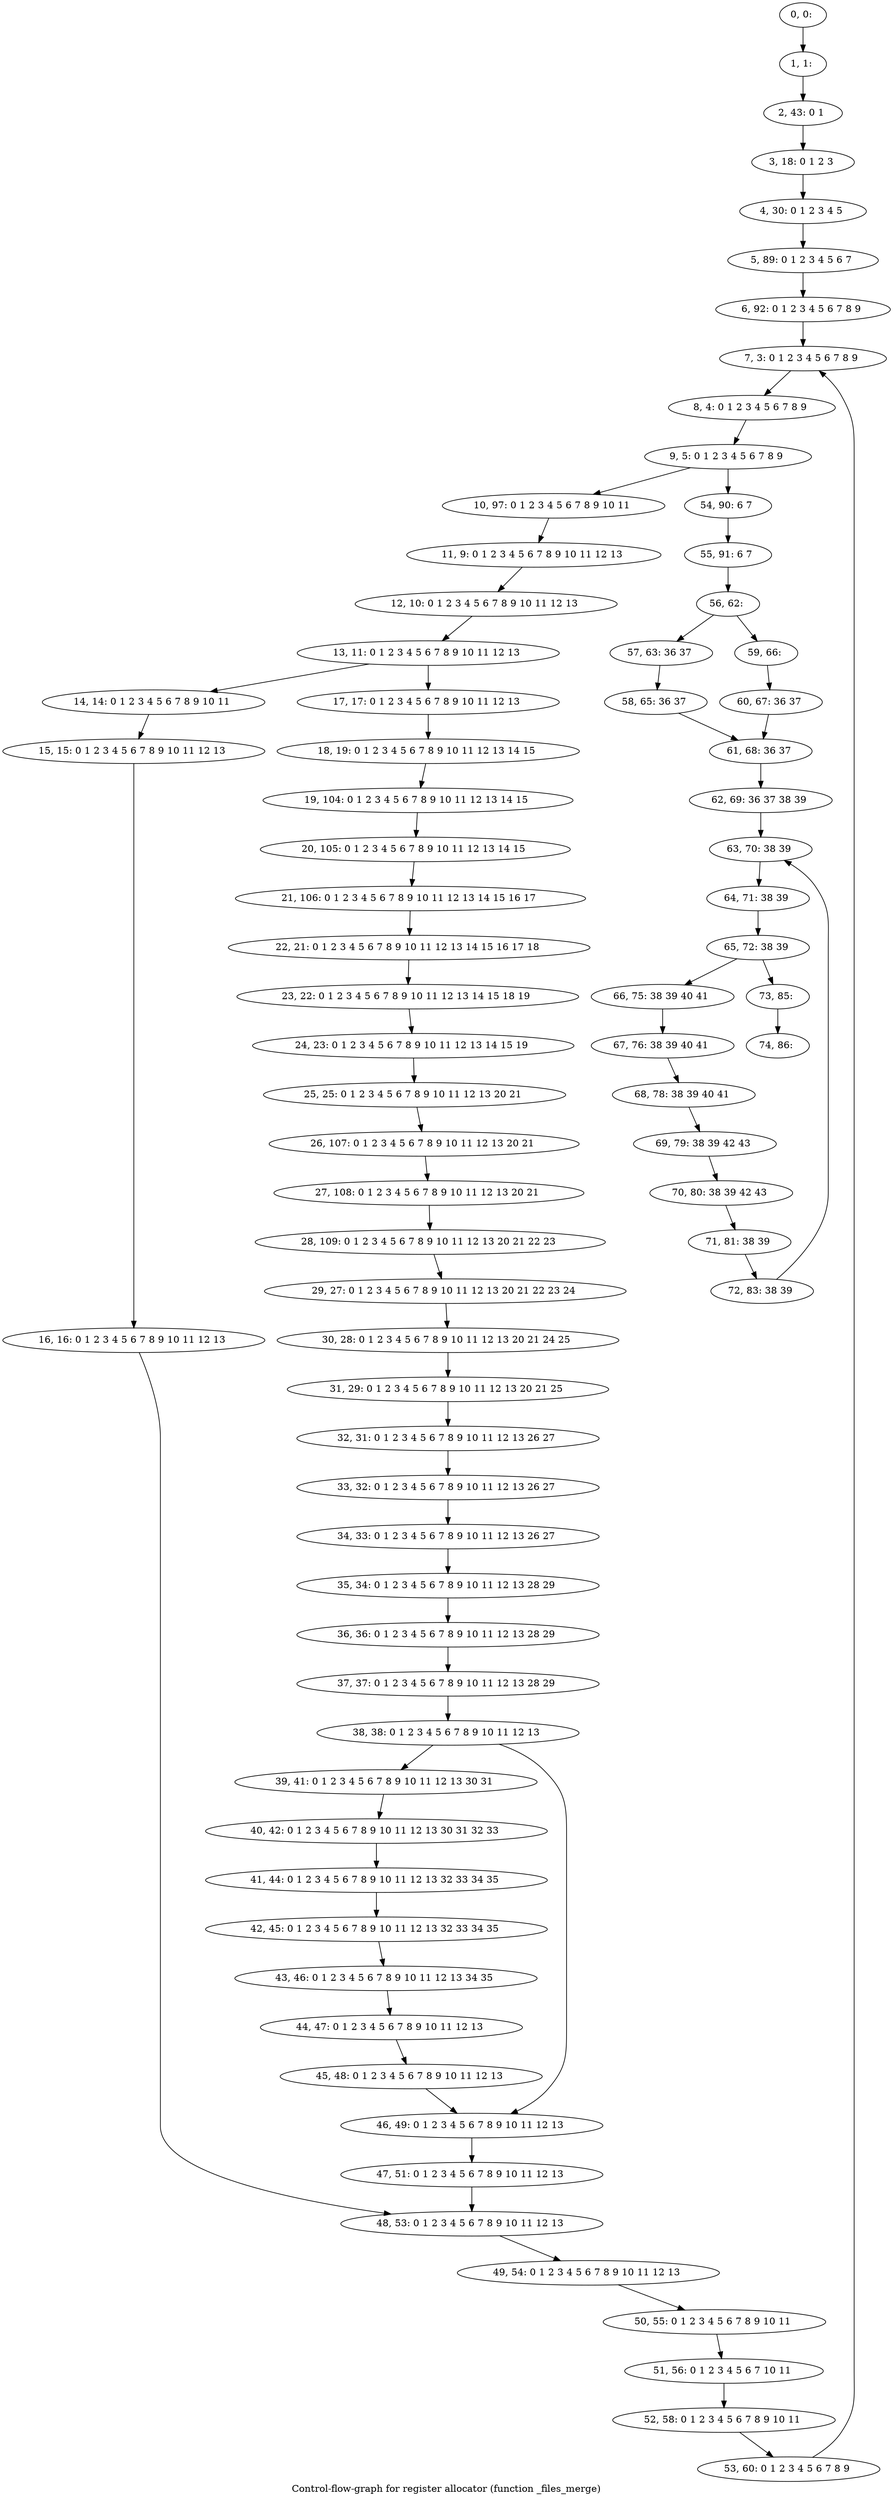 digraph G {
graph [label="Control-flow-graph for register allocator (function _files_merge)"]
0[label="0, 0: "];
1[label="1, 1: "];
2[label="2, 43: 0 1 "];
3[label="3, 18: 0 1 2 3 "];
4[label="4, 30: 0 1 2 3 4 5 "];
5[label="5, 89: 0 1 2 3 4 5 6 7 "];
6[label="6, 92: 0 1 2 3 4 5 6 7 8 9 "];
7[label="7, 3: 0 1 2 3 4 5 6 7 8 9 "];
8[label="8, 4: 0 1 2 3 4 5 6 7 8 9 "];
9[label="9, 5: 0 1 2 3 4 5 6 7 8 9 "];
10[label="10, 97: 0 1 2 3 4 5 6 7 8 9 10 11 "];
11[label="11, 9: 0 1 2 3 4 5 6 7 8 9 10 11 12 13 "];
12[label="12, 10: 0 1 2 3 4 5 6 7 8 9 10 11 12 13 "];
13[label="13, 11: 0 1 2 3 4 5 6 7 8 9 10 11 12 13 "];
14[label="14, 14: 0 1 2 3 4 5 6 7 8 9 10 11 "];
15[label="15, 15: 0 1 2 3 4 5 6 7 8 9 10 11 12 13 "];
16[label="16, 16: 0 1 2 3 4 5 6 7 8 9 10 11 12 13 "];
17[label="17, 17: 0 1 2 3 4 5 6 7 8 9 10 11 12 13 "];
18[label="18, 19: 0 1 2 3 4 5 6 7 8 9 10 11 12 13 14 15 "];
19[label="19, 104: 0 1 2 3 4 5 6 7 8 9 10 11 12 13 14 15 "];
20[label="20, 105: 0 1 2 3 4 5 6 7 8 9 10 11 12 13 14 15 "];
21[label="21, 106: 0 1 2 3 4 5 6 7 8 9 10 11 12 13 14 15 16 17 "];
22[label="22, 21: 0 1 2 3 4 5 6 7 8 9 10 11 12 13 14 15 16 17 18 "];
23[label="23, 22: 0 1 2 3 4 5 6 7 8 9 10 11 12 13 14 15 18 19 "];
24[label="24, 23: 0 1 2 3 4 5 6 7 8 9 10 11 12 13 14 15 19 "];
25[label="25, 25: 0 1 2 3 4 5 6 7 8 9 10 11 12 13 20 21 "];
26[label="26, 107: 0 1 2 3 4 5 6 7 8 9 10 11 12 13 20 21 "];
27[label="27, 108: 0 1 2 3 4 5 6 7 8 9 10 11 12 13 20 21 "];
28[label="28, 109: 0 1 2 3 4 5 6 7 8 9 10 11 12 13 20 21 22 23 "];
29[label="29, 27: 0 1 2 3 4 5 6 7 8 9 10 11 12 13 20 21 22 23 24 "];
30[label="30, 28: 0 1 2 3 4 5 6 7 8 9 10 11 12 13 20 21 24 25 "];
31[label="31, 29: 0 1 2 3 4 5 6 7 8 9 10 11 12 13 20 21 25 "];
32[label="32, 31: 0 1 2 3 4 5 6 7 8 9 10 11 12 13 26 27 "];
33[label="33, 32: 0 1 2 3 4 5 6 7 8 9 10 11 12 13 26 27 "];
34[label="34, 33: 0 1 2 3 4 5 6 7 8 9 10 11 12 13 26 27 "];
35[label="35, 34: 0 1 2 3 4 5 6 7 8 9 10 11 12 13 28 29 "];
36[label="36, 36: 0 1 2 3 4 5 6 7 8 9 10 11 12 13 28 29 "];
37[label="37, 37: 0 1 2 3 4 5 6 7 8 9 10 11 12 13 28 29 "];
38[label="38, 38: 0 1 2 3 4 5 6 7 8 9 10 11 12 13 "];
39[label="39, 41: 0 1 2 3 4 5 6 7 8 9 10 11 12 13 30 31 "];
40[label="40, 42: 0 1 2 3 4 5 6 7 8 9 10 11 12 13 30 31 32 33 "];
41[label="41, 44: 0 1 2 3 4 5 6 7 8 9 10 11 12 13 32 33 34 35 "];
42[label="42, 45: 0 1 2 3 4 5 6 7 8 9 10 11 12 13 32 33 34 35 "];
43[label="43, 46: 0 1 2 3 4 5 6 7 8 9 10 11 12 13 34 35 "];
44[label="44, 47: 0 1 2 3 4 5 6 7 8 9 10 11 12 13 "];
45[label="45, 48: 0 1 2 3 4 5 6 7 8 9 10 11 12 13 "];
46[label="46, 49: 0 1 2 3 4 5 6 7 8 9 10 11 12 13 "];
47[label="47, 51: 0 1 2 3 4 5 6 7 8 9 10 11 12 13 "];
48[label="48, 53: 0 1 2 3 4 5 6 7 8 9 10 11 12 13 "];
49[label="49, 54: 0 1 2 3 4 5 6 7 8 9 10 11 12 13 "];
50[label="50, 55: 0 1 2 3 4 5 6 7 8 9 10 11 "];
51[label="51, 56: 0 1 2 3 4 5 6 7 10 11 "];
52[label="52, 58: 0 1 2 3 4 5 6 7 8 9 10 11 "];
53[label="53, 60: 0 1 2 3 4 5 6 7 8 9 "];
54[label="54, 90: 6 7 "];
55[label="55, 91: 6 7 "];
56[label="56, 62: "];
57[label="57, 63: 36 37 "];
58[label="58, 65: 36 37 "];
59[label="59, 66: "];
60[label="60, 67: 36 37 "];
61[label="61, 68: 36 37 "];
62[label="62, 69: 36 37 38 39 "];
63[label="63, 70: 38 39 "];
64[label="64, 71: 38 39 "];
65[label="65, 72: 38 39 "];
66[label="66, 75: 38 39 40 41 "];
67[label="67, 76: 38 39 40 41 "];
68[label="68, 78: 38 39 40 41 "];
69[label="69, 79: 38 39 42 43 "];
70[label="70, 80: 38 39 42 43 "];
71[label="71, 81: 38 39 "];
72[label="72, 83: 38 39 "];
73[label="73, 85: "];
74[label="74, 86: "];
0->1 ;
1->2 ;
2->3 ;
3->4 ;
4->5 ;
5->6 ;
6->7 ;
7->8 ;
8->9 ;
9->10 ;
9->54 ;
10->11 ;
11->12 ;
12->13 ;
13->14 ;
13->17 ;
14->15 ;
15->16 ;
16->48 ;
17->18 ;
18->19 ;
19->20 ;
20->21 ;
21->22 ;
22->23 ;
23->24 ;
24->25 ;
25->26 ;
26->27 ;
27->28 ;
28->29 ;
29->30 ;
30->31 ;
31->32 ;
32->33 ;
33->34 ;
34->35 ;
35->36 ;
36->37 ;
37->38 ;
38->39 ;
38->46 ;
39->40 ;
40->41 ;
41->42 ;
42->43 ;
43->44 ;
44->45 ;
45->46 ;
46->47 ;
47->48 ;
48->49 ;
49->50 ;
50->51 ;
51->52 ;
52->53 ;
53->7 ;
54->55 ;
55->56 ;
56->57 ;
56->59 ;
57->58 ;
58->61 ;
59->60 ;
60->61 ;
61->62 ;
62->63 ;
63->64 ;
64->65 ;
65->66 ;
65->73 ;
66->67 ;
67->68 ;
68->69 ;
69->70 ;
70->71 ;
71->72 ;
72->63 ;
73->74 ;
}
